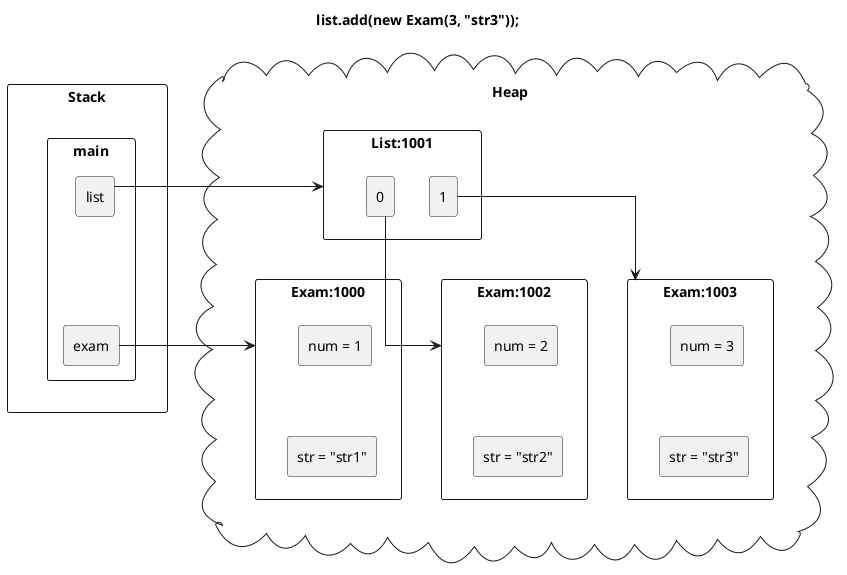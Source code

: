 @startuml
skinparam linetype ortho

title list.add(new Exam(3, "str3"));

rectangle "Stack" {
	rectangle "main" {
		rectangle "exam"
		rectangle "list"
	}

	exam -[hidden]u-list
}

cloud "Heap" {
	rectangle "Exam:1000" as Exam1000 {
		rectangle "num = 1" as num1000
		rectangle "str = "str1"" as str1000
		num1000 -[hidden]d- str1000
	}

	rectangle "List:1001" as List1001 {
		rectangle "0"
		rectangle "1"
	}

	rectangle "Exam:1002" as Exam1002 {
		rectangle "num = 2" as num1002
		rectangle "str = "str2"" as str1002
		num1002 -[hidden]d- str1002
	}

	rectangle "Exam:1003" as Exam1003 {
		rectangle "num = 3" as num1003
		rectangle "str = "str3"" as str1003
		num1003 -[hidden]d- str1003
	}

	Exam1000 -[hidden]u- List1001
	0 --> Exam1002
	1 --> Exam1003
}

Stack -[hidden]r-Heap

exam -r-> Exam1000
list -r-> List1001

@enduml